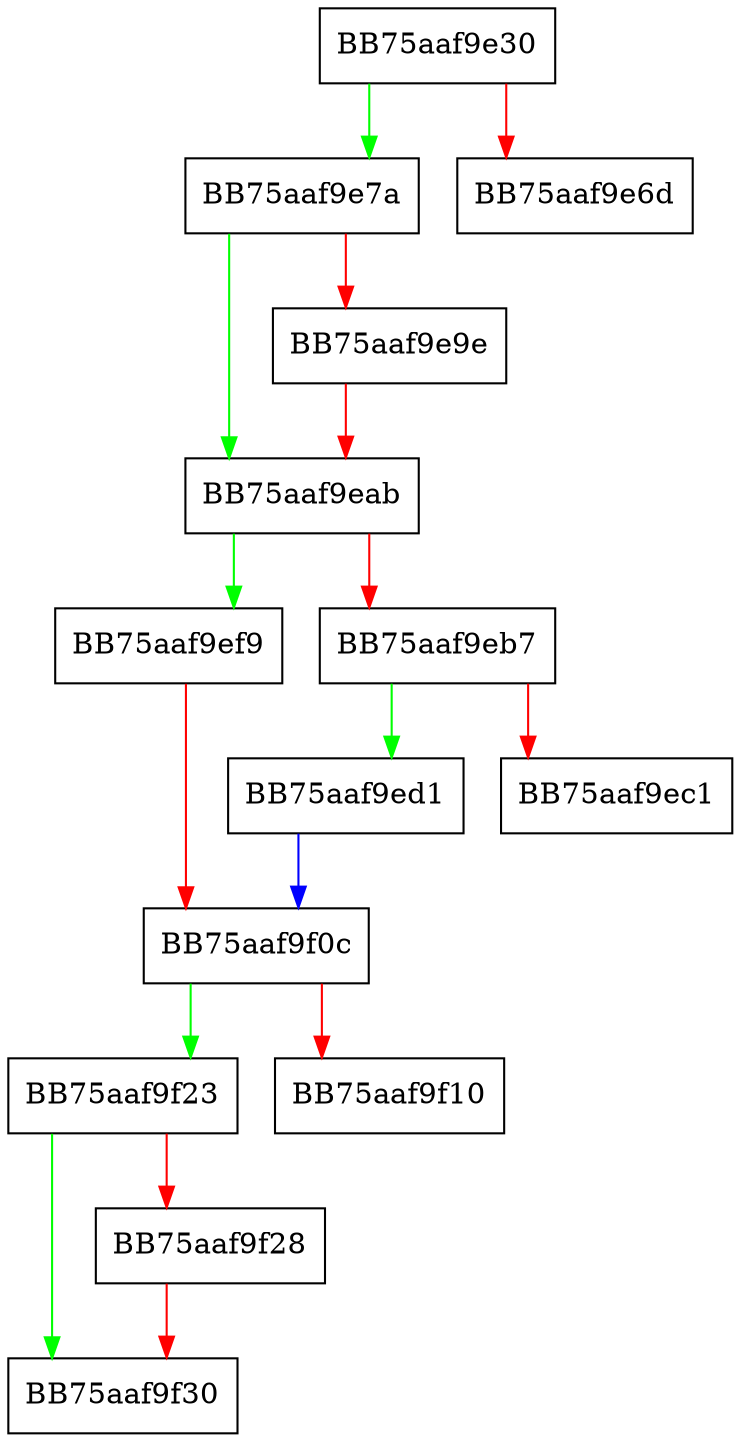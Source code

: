 digraph mp_lua_api_UfsSetMetadataByte {
  node [shape="box"];
  graph [splines=ortho];
  BB75aaf9e30 -> BB75aaf9e7a [color="green"];
  BB75aaf9e30 -> BB75aaf9e6d [color="red"];
  BB75aaf9e7a -> BB75aaf9eab [color="green"];
  BB75aaf9e7a -> BB75aaf9e9e [color="red"];
  BB75aaf9e9e -> BB75aaf9eab [color="red"];
  BB75aaf9eab -> BB75aaf9ef9 [color="green"];
  BB75aaf9eab -> BB75aaf9eb7 [color="red"];
  BB75aaf9eb7 -> BB75aaf9ed1 [color="green"];
  BB75aaf9eb7 -> BB75aaf9ec1 [color="red"];
  BB75aaf9ed1 -> BB75aaf9f0c [color="blue"];
  BB75aaf9ef9 -> BB75aaf9f0c [color="red"];
  BB75aaf9f0c -> BB75aaf9f23 [color="green"];
  BB75aaf9f0c -> BB75aaf9f10 [color="red"];
  BB75aaf9f23 -> BB75aaf9f30 [color="green"];
  BB75aaf9f23 -> BB75aaf9f28 [color="red"];
  BB75aaf9f28 -> BB75aaf9f30 [color="red"];
}